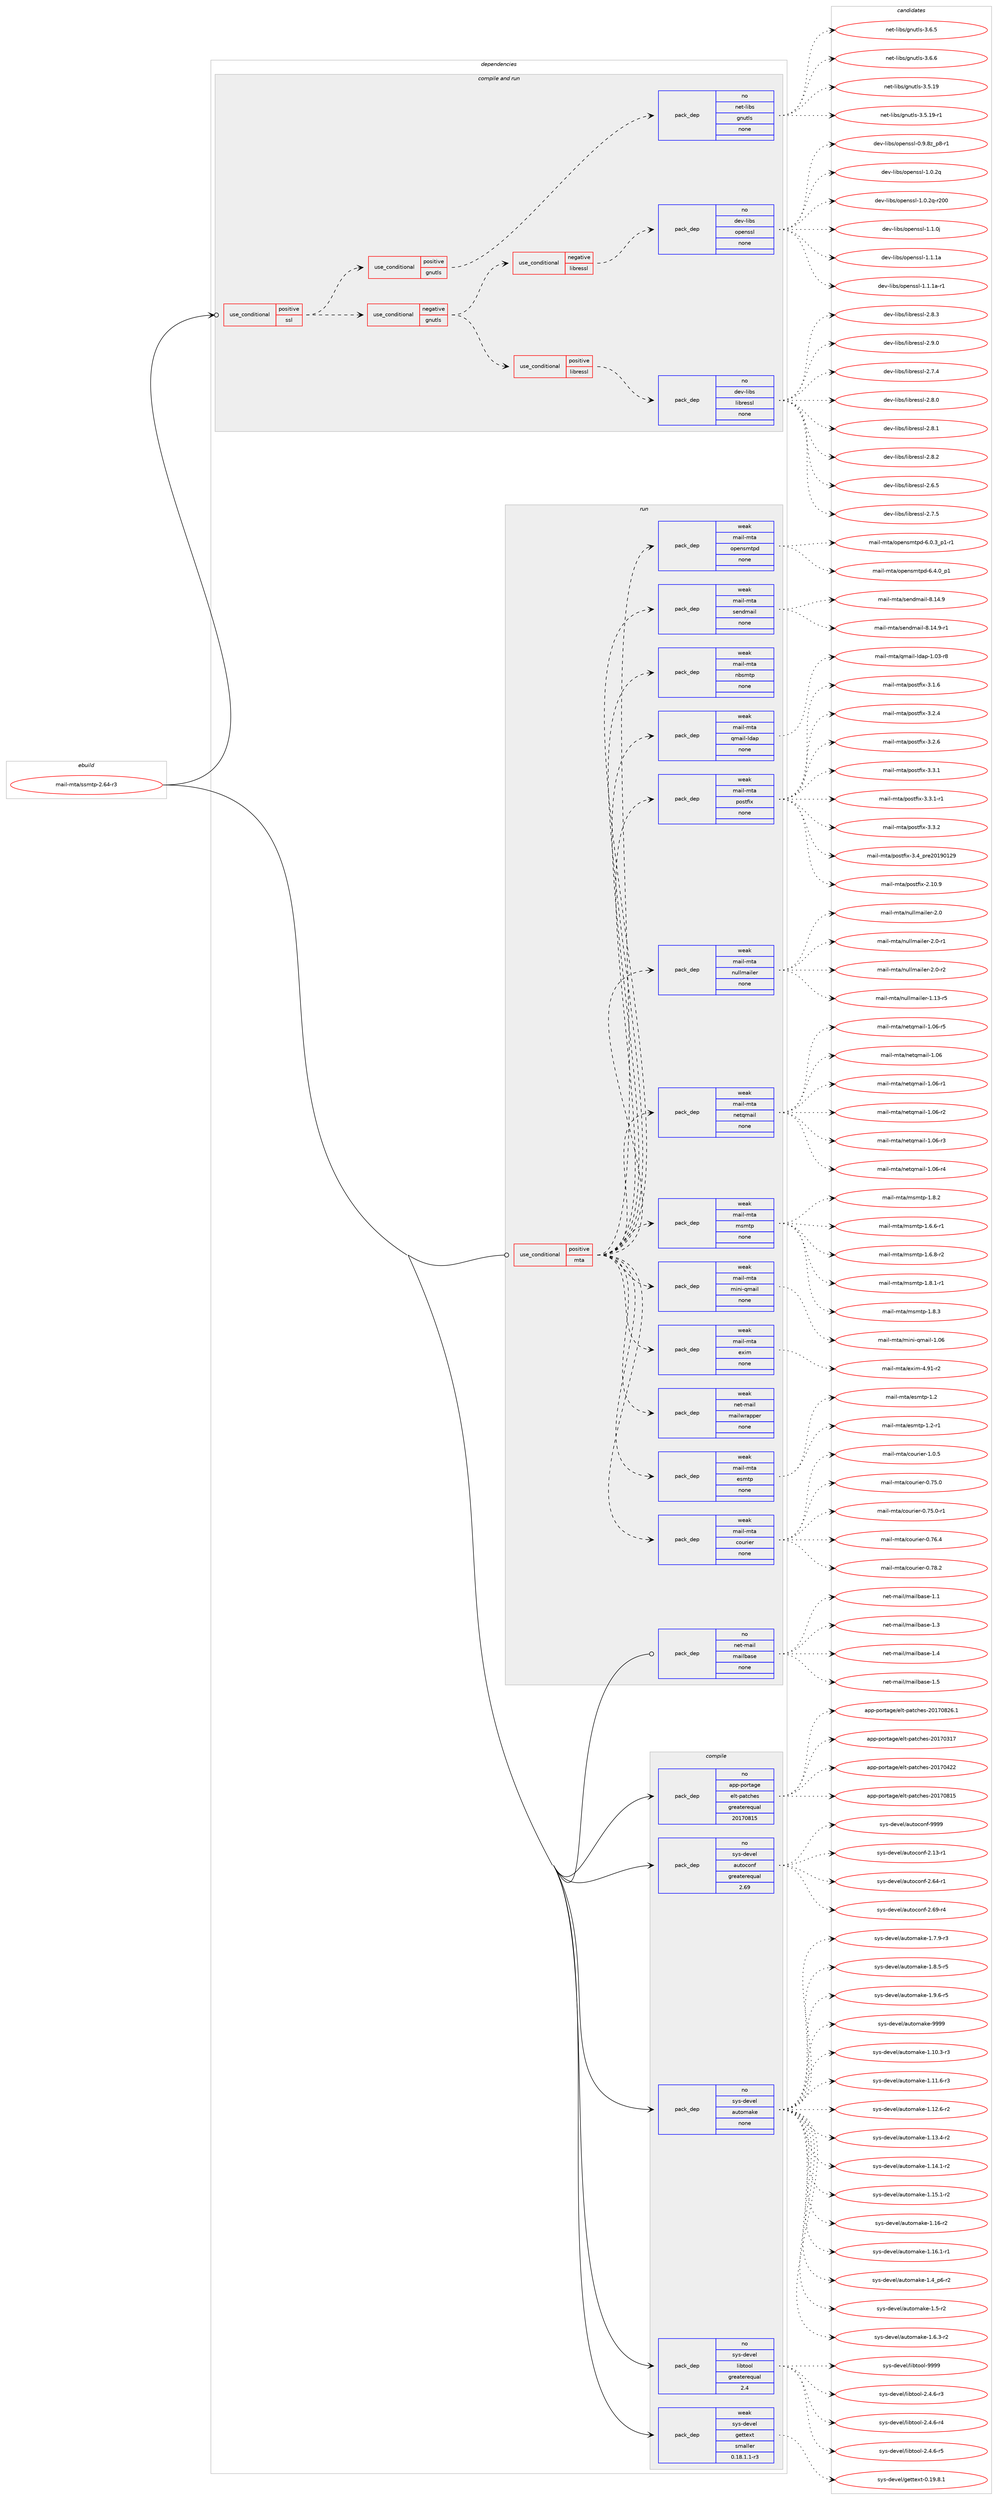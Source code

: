 digraph prolog {

# *************
# Graph options
# *************

newrank=true;
concentrate=true;
compound=true;
graph [rankdir=LR,fontname=Helvetica,fontsize=10,ranksep=1.5];#, ranksep=2.5, nodesep=0.2];
edge  [arrowhead=vee];
node  [fontname=Helvetica,fontsize=10];

# **********
# The ebuild
# **********

subgraph cluster_leftcol {
color=gray;
rank=same;
label=<<i>ebuild</i>>;
id [label="mail-mta/ssmtp-2.64-r3", color=red, width=4, href="../mail-mta/ssmtp-2.64-r3.svg"];
}

# ****************
# The dependencies
# ****************

subgraph cluster_midcol {
color=gray;
label=<<i>dependencies</i>>;
subgraph cluster_compile {
fillcolor="#eeeeee";
style=filled;
label=<<i>compile</i>>;
subgraph pack1667 {
dependency1939 [label=<<TABLE BORDER="0" CELLBORDER="1" CELLSPACING="0" CELLPADDING="4" WIDTH="220"><TR><TD ROWSPAN="6" CELLPADDING="30">pack_dep</TD></TR><TR><TD WIDTH="110">no</TD></TR><TR><TD>app-portage</TD></TR><TR><TD>elt-patches</TD></TR><TR><TD>greaterequal</TD></TR><TR><TD>20170815</TD></TR></TABLE>>, shape=none, color=blue];
}
id:e -> dependency1939:w [weight=20,style="solid",arrowhead="vee"];
subgraph pack1668 {
dependency1940 [label=<<TABLE BORDER="0" CELLBORDER="1" CELLSPACING="0" CELLPADDING="4" WIDTH="220"><TR><TD ROWSPAN="6" CELLPADDING="30">pack_dep</TD></TR><TR><TD WIDTH="110">no</TD></TR><TR><TD>sys-devel</TD></TR><TR><TD>autoconf</TD></TR><TR><TD>greaterequal</TD></TR><TR><TD>2.69</TD></TR></TABLE>>, shape=none, color=blue];
}
id:e -> dependency1940:w [weight=20,style="solid",arrowhead="vee"];
subgraph pack1669 {
dependency1941 [label=<<TABLE BORDER="0" CELLBORDER="1" CELLSPACING="0" CELLPADDING="4" WIDTH="220"><TR><TD ROWSPAN="6" CELLPADDING="30">pack_dep</TD></TR><TR><TD WIDTH="110">no</TD></TR><TR><TD>sys-devel</TD></TR><TR><TD>automake</TD></TR><TR><TD>none</TD></TR><TR><TD></TD></TR></TABLE>>, shape=none, color=blue];
}
id:e -> dependency1941:w [weight=20,style="solid",arrowhead="vee"];
subgraph pack1670 {
dependency1942 [label=<<TABLE BORDER="0" CELLBORDER="1" CELLSPACING="0" CELLPADDING="4" WIDTH="220"><TR><TD ROWSPAN="6" CELLPADDING="30">pack_dep</TD></TR><TR><TD WIDTH="110">no</TD></TR><TR><TD>sys-devel</TD></TR><TR><TD>libtool</TD></TR><TR><TD>greaterequal</TD></TR><TR><TD>2.4</TD></TR></TABLE>>, shape=none, color=blue];
}
id:e -> dependency1942:w [weight=20,style="solid",arrowhead="vee"];
subgraph pack1671 {
dependency1943 [label=<<TABLE BORDER="0" CELLBORDER="1" CELLSPACING="0" CELLPADDING="4" WIDTH="220"><TR><TD ROWSPAN="6" CELLPADDING="30">pack_dep</TD></TR><TR><TD WIDTH="110">weak</TD></TR><TR><TD>sys-devel</TD></TR><TR><TD>gettext</TD></TR><TR><TD>smaller</TD></TR><TR><TD>0.18.1.1-r3</TD></TR></TABLE>>, shape=none, color=blue];
}
id:e -> dependency1943:w [weight=20,style="solid",arrowhead="vee"];
}
subgraph cluster_compileandrun {
fillcolor="#eeeeee";
style=filled;
label=<<i>compile and run</i>>;
subgraph cond198 {
dependency1944 [label=<<TABLE BORDER="0" CELLBORDER="1" CELLSPACING="0" CELLPADDING="4"><TR><TD ROWSPAN="3" CELLPADDING="10">use_conditional</TD></TR><TR><TD>positive</TD></TR><TR><TD>ssl</TD></TR></TABLE>>, shape=none, color=red];
subgraph cond199 {
dependency1945 [label=<<TABLE BORDER="0" CELLBORDER="1" CELLSPACING="0" CELLPADDING="4"><TR><TD ROWSPAN="3" CELLPADDING="10">use_conditional</TD></TR><TR><TD>positive</TD></TR><TR><TD>gnutls</TD></TR></TABLE>>, shape=none, color=red];
subgraph pack1672 {
dependency1946 [label=<<TABLE BORDER="0" CELLBORDER="1" CELLSPACING="0" CELLPADDING="4" WIDTH="220"><TR><TD ROWSPAN="6" CELLPADDING="30">pack_dep</TD></TR><TR><TD WIDTH="110">no</TD></TR><TR><TD>net-libs</TD></TR><TR><TD>gnutls</TD></TR><TR><TD>none</TD></TR><TR><TD></TD></TR></TABLE>>, shape=none, color=blue];
}
dependency1945:e -> dependency1946:w [weight=20,style="dashed",arrowhead="vee"];
}
dependency1944:e -> dependency1945:w [weight=20,style="dashed",arrowhead="vee"];
subgraph cond200 {
dependency1947 [label=<<TABLE BORDER="0" CELLBORDER="1" CELLSPACING="0" CELLPADDING="4"><TR><TD ROWSPAN="3" CELLPADDING="10">use_conditional</TD></TR><TR><TD>negative</TD></TR><TR><TD>gnutls</TD></TR></TABLE>>, shape=none, color=red];
subgraph cond201 {
dependency1948 [label=<<TABLE BORDER="0" CELLBORDER="1" CELLSPACING="0" CELLPADDING="4"><TR><TD ROWSPAN="3" CELLPADDING="10">use_conditional</TD></TR><TR><TD>negative</TD></TR><TR><TD>libressl</TD></TR></TABLE>>, shape=none, color=red];
subgraph pack1673 {
dependency1949 [label=<<TABLE BORDER="0" CELLBORDER="1" CELLSPACING="0" CELLPADDING="4" WIDTH="220"><TR><TD ROWSPAN="6" CELLPADDING="30">pack_dep</TD></TR><TR><TD WIDTH="110">no</TD></TR><TR><TD>dev-libs</TD></TR><TR><TD>openssl</TD></TR><TR><TD>none</TD></TR><TR><TD></TD></TR></TABLE>>, shape=none, color=blue];
}
dependency1948:e -> dependency1949:w [weight=20,style="dashed",arrowhead="vee"];
}
dependency1947:e -> dependency1948:w [weight=20,style="dashed",arrowhead="vee"];
subgraph cond202 {
dependency1950 [label=<<TABLE BORDER="0" CELLBORDER="1" CELLSPACING="0" CELLPADDING="4"><TR><TD ROWSPAN="3" CELLPADDING="10">use_conditional</TD></TR><TR><TD>positive</TD></TR><TR><TD>libressl</TD></TR></TABLE>>, shape=none, color=red];
subgraph pack1674 {
dependency1951 [label=<<TABLE BORDER="0" CELLBORDER="1" CELLSPACING="0" CELLPADDING="4" WIDTH="220"><TR><TD ROWSPAN="6" CELLPADDING="30">pack_dep</TD></TR><TR><TD WIDTH="110">no</TD></TR><TR><TD>dev-libs</TD></TR><TR><TD>libressl</TD></TR><TR><TD>none</TD></TR><TR><TD></TD></TR></TABLE>>, shape=none, color=blue];
}
dependency1950:e -> dependency1951:w [weight=20,style="dashed",arrowhead="vee"];
}
dependency1947:e -> dependency1950:w [weight=20,style="dashed",arrowhead="vee"];
}
dependency1944:e -> dependency1947:w [weight=20,style="dashed",arrowhead="vee"];
}
id:e -> dependency1944:w [weight=20,style="solid",arrowhead="odotvee"];
}
subgraph cluster_run {
fillcolor="#eeeeee";
style=filled;
label=<<i>run</i>>;
subgraph cond203 {
dependency1952 [label=<<TABLE BORDER="0" CELLBORDER="1" CELLSPACING="0" CELLPADDING="4"><TR><TD ROWSPAN="3" CELLPADDING="10">use_conditional</TD></TR><TR><TD>positive</TD></TR><TR><TD>mta</TD></TR></TABLE>>, shape=none, color=red];
subgraph pack1675 {
dependency1953 [label=<<TABLE BORDER="0" CELLBORDER="1" CELLSPACING="0" CELLPADDING="4" WIDTH="220"><TR><TD ROWSPAN="6" CELLPADDING="30">pack_dep</TD></TR><TR><TD WIDTH="110">weak</TD></TR><TR><TD>net-mail</TD></TR><TR><TD>mailwrapper</TD></TR><TR><TD>none</TD></TR><TR><TD></TD></TR></TABLE>>, shape=none, color=blue];
}
dependency1952:e -> dependency1953:w [weight=20,style="dashed",arrowhead="vee"];
subgraph pack1676 {
dependency1954 [label=<<TABLE BORDER="0" CELLBORDER="1" CELLSPACING="0" CELLPADDING="4" WIDTH="220"><TR><TD ROWSPAN="6" CELLPADDING="30">pack_dep</TD></TR><TR><TD WIDTH="110">weak</TD></TR><TR><TD>mail-mta</TD></TR><TR><TD>courier</TD></TR><TR><TD>none</TD></TR><TR><TD></TD></TR></TABLE>>, shape=none, color=blue];
}
dependency1952:e -> dependency1954:w [weight=20,style="dashed",arrowhead="vee"];
subgraph pack1677 {
dependency1955 [label=<<TABLE BORDER="0" CELLBORDER="1" CELLSPACING="0" CELLPADDING="4" WIDTH="220"><TR><TD ROWSPAN="6" CELLPADDING="30">pack_dep</TD></TR><TR><TD WIDTH="110">weak</TD></TR><TR><TD>mail-mta</TD></TR><TR><TD>esmtp</TD></TR><TR><TD>none</TD></TR><TR><TD></TD></TR></TABLE>>, shape=none, color=blue];
}
dependency1952:e -> dependency1955:w [weight=20,style="dashed",arrowhead="vee"];
subgraph pack1678 {
dependency1956 [label=<<TABLE BORDER="0" CELLBORDER="1" CELLSPACING="0" CELLPADDING="4" WIDTH="220"><TR><TD ROWSPAN="6" CELLPADDING="30">pack_dep</TD></TR><TR><TD WIDTH="110">weak</TD></TR><TR><TD>mail-mta</TD></TR><TR><TD>exim</TD></TR><TR><TD>none</TD></TR><TR><TD></TD></TR></TABLE>>, shape=none, color=blue];
}
dependency1952:e -> dependency1956:w [weight=20,style="dashed",arrowhead="vee"];
subgraph pack1679 {
dependency1957 [label=<<TABLE BORDER="0" CELLBORDER="1" CELLSPACING="0" CELLPADDING="4" WIDTH="220"><TR><TD ROWSPAN="6" CELLPADDING="30">pack_dep</TD></TR><TR><TD WIDTH="110">weak</TD></TR><TR><TD>mail-mta</TD></TR><TR><TD>mini-qmail</TD></TR><TR><TD>none</TD></TR><TR><TD></TD></TR></TABLE>>, shape=none, color=blue];
}
dependency1952:e -> dependency1957:w [weight=20,style="dashed",arrowhead="vee"];
subgraph pack1680 {
dependency1958 [label=<<TABLE BORDER="0" CELLBORDER="1" CELLSPACING="0" CELLPADDING="4" WIDTH="220"><TR><TD ROWSPAN="6" CELLPADDING="30">pack_dep</TD></TR><TR><TD WIDTH="110">weak</TD></TR><TR><TD>mail-mta</TD></TR><TR><TD>msmtp</TD></TR><TR><TD>none</TD></TR><TR><TD></TD></TR></TABLE>>, shape=none, color=blue];
}
dependency1952:e -> dependency1958:w [weight=20,style="dashed",arrowhead="vee"];
subgraph pack1681 {
dependency1959 [label=<<TABLE BORDER="0" CELLBORDER="1" CELLSPACING="0" CELLPADDING="4" WIDTH="220"><TR><TD ROWSPAN="6" CELLPADDING="30">pack_dep</TD></TR><TR><TD WIDTH="110">weak</TD></TR><TR><TD>mail-mta</TD></TR><TR><TD>nbsmtp</TD></TR><TR><TD>none</TD></TR><TR><TD></TD></TR></TABLE>>, shape=none, color=blue];
}
dependency1952:e -> dependency1959:w [weight=20,style="dashed",arrowhead="vee"];
subgraph pack1682 {
dependency1960 [label=<<TABLE BORDER="0" CELLBORDER="1" CELLSPACING="0" CELLPADDING="4" WIDTH="220"><TR><TD ROWSPAN="6" CELLPADDING="30">pack_dep</TD></TR><TR><TD WIDTH="110">weak</TD></TR><TR><TD>mail-mta</TD></TR><TR><TD>netqmail</TD></TR><TR><TD>none</TD></TR><TR><TD></TD></TR></TABLE>>, shape=none, color=blue];
}
dependency1952:e -> dependency1960:w [weight=20,style="dashed",arrowhead="vee"];
subgraph pack1683 {
dependency1961 [label=<<TABLE BORDER="0" CELLBORDER="1" CELLSPACING="0" CELLPADDING="4" WIDTH="220"><TR><TD ROWSPAN="6" CELLPADDING="30">pack_dep</TD></TR><TR><TD WIDTH="110">weak</TD></TR><TR><TD>mail-mta</TD></TR><TR><TD>nullmailer</TD></TR><TR><TD>none</TD></TR><TR><TD></TD></TR></TABLE>>, shape=none, color=blue];
}
dependency1952:e -> dependency1961:w [weight=20,style="dashed",arrowhead="vee"];
subgraph pack1684 {
dependency1962 [label=<<TABLE BORDER="0" CELLBORDER="1" CELLSPACING="0" CELLPADDING="4" WIDTH="220"><TR><TD ROWSPAN="6" CELLPADDING="30">pack_dep</TD></TR><TR><TD WIDTH="110">weak</TD></TR><TR><TD>mail-mta</TD></TR><TR><TD>postfix</TD></TR><TR><TD>none</TD></TR><TR><TD></TD></TR></TABLE>>, shape=none, color=blue];
}
dependency1952:e -> dependency1962:w [weight=20,style="dashed",arrowhead="vee"];
subgraph pack1685 {
dependency1963 [label=<<TABLE BORDER="0" CELLBORDER="1" CELLSPACING="0" CELLPADDING="4" WIDTH="220"><TR><TD ROWSPAN="6" CELLPADDING="30">pack_dep</TD></TR><TR><TD WIDTH="110">weak</TD></TR><TR><TD>mail-mta</TD></TR><TR><TD>qmail-ldap</TD></TR><TR><TD>none</TD></TR><TR><TD></TD></TR></TABLE>>, shape=none, color=blue];
}
dependency1952:e -> dependency1963:w [weight=20,style="dashed",arrowhead="vee"];
subgraph pack1686 {
dependency1964 [label=<<TABLE BORDER="0" CELLBORDER="1" CELLSPACING="0" CELLPADDING="4" WIDTH="220"><TR><TD ROWSPAN="6" CELLPADDING="30">pack_dep</TD></TR><TR><TD WIDTH="110">weak</TD></TR><TR><TD>mail-mta</TD></TR><TR><TD>sendmail</TD></TR><TR><TD>none</TD></TR><TR><TD></TD></TR></TABLE>>, shape=none, color=blue];
}
dependency1952:e -> dependency1964:w [weight=20,style="dashed",arrowhead="vee"];
subgraph pack1687 {
dependency1965 [label=<<TABLE BORDER="0" CELLBORDER="1" CELLSPACING="0" CELLPADDING="4" WIDTH="220"><TR><TD ROWSPAN="6" CELLPADDING="30">pack_dep</TD></TR><TR><TD WIDTH="110">weak</TD></TR><TR><TD>mail-mta</TD></TR><TR><TD>opensmtpd</TD></TR><TR><TD>none</TD></TR><TR><TD></TD></TR></TABLE>>, shape=none, color=blue];
}
dependency1952:e -> dependency1965:w [weight=20,style="dashed",arrowhead="vee"];
}
id:e -> dependency1952:w [weight=20,style="solid",arrowhead="odot"];
subgraph pack1688 {
dependency1966 [label=<<TABLE BORDER="0" CELLBORDER="1" CELLSPACING="0" CELLPADDING="4" WIDTH="220"><TR><TD ROWSPAN="6" CELLPADDING="30">pack_dep</TD></TR><TR><TD WIDTH="110">no</TD></TR><TR><TD>net-mail</TD></TR><TR><TD>mailbase</TD></TR><TR><TD>none</TD></TR><TR><TD></TD></TR></TABLE>>, shape=none, color=blue];
}
id:e -> dependency1966:w [weight=20,style="solid",arrowhead="odot"];
}
}

# **************
# The candidates
# **************

subgraph cluster_choices {
rank=same;
color=gray;
label=<<i>candidates</i>>;

subgraph choice1667 {
color=black;
nodesep=1;
choice97112112451121111141169710310147101108116451129711699104101115455048495548514955 [label="app-portage/elt-patches-20170317", color=red, width=4,href="../app-portage/elt-patches-20170317.svg"];
choice97112112451121111141169710310147101108116451129711699104101115455048495548525050 [label="app-portage/elt-patches-20170422", color=red, width=4,href="../app-portage/elt-patches-20170422.svg"];
choice97112112451121111141169710310147101108116451129711699104101115455048495548564953 [label="app-portage/elt-patches-20170815", color=red, width=4,href="../app-portage/elt-patches-20170815.svg"];
choice971121124511211111411697103101471011081164511297116991041011154550484955485650544649 [label="app-portage/elt-patches-20170826.1", color=red, width=4,href="../app-portage/elt-patches-20170826.1.svg"];
dependency1939:e -> choice97112112451121111141169710310147101108116451129711699104101115455048495548514955:w [style=dotted,weight="100"];
dependency1939:e -> choice97112112451121111141169710310147101108116451129711699104101115455048495548525050:w [style=dotted,weight="100"];
dependency1939:e -> choice97112112451121111141169710310147101108116451129711699104101115455048495548564953:w [style=dotted,weight="100"];
dependency1939:e -> choice971121124511211111411697103101471011081164511297116991041011154550484955485650544649:w [style=dotted,weight="100"];
}
subgraph choice1668 {
color=black;
nodesep=1;
choice1151211154510010111810110847971171161119911111010245504649514511449 [label="sys-devel/autoconf-2.13-r1", color=red, width=4,href="../sys-devel/autoconf-2.13-r1.svg"];
choice1151211154510010111810110847971171161119911111010245504654524511449 [label="sys-devel/autoconf-2.64-r1", color=red, width=4,href="../sys-devel/autoconf-2.64-r1.svg"];
choice1151211154510010111810110847971171161119911111010245504654574511452 [label="sys-devel/autoconf-2.69-r4", color=red, width=4,href="../sys-devel/autoconf-2.69-r4.svg"];
choice115121115451001011181011084797117116111991111101024557575757 [label="sys-devel/autoconf-9999", color=red, width=4,href="../sys-devel/autoconf-9999.svg"];
dependency1940:e -> choice1151211154510010111810110847971171161119911111010245504649514511449:w [style=dotted,weight="100"];
dependency1940:e -> choice1151211154510010111810110847971171161119911111010245504654524511449:w [style=dotted,weight="100"];
dependency1940:e -> choice1151211154510010111810110847971171161119911111010245504654574511452:w [style=dotted,weight="100"];
dependency1940:e -> choice115121115451001011181011084797117116111991111101024557575757:w [style=dotted,weight="100"];
}
subgraph choice1669 {
color=black;
nodesep=1;
choice11512111545100101118101108479711711611110997107101454946494846514511451 [label="sys-devel/automake-1.10.3-r3", color=red, width=4,href="../sys-devel/automake-1.10.3-r3.svg"];
choice11512111545100101118101108479711711611110997107101454946494946544511451 [label="sys-devel/automake-1.11.6-r3", color=red, width=4,href="../sys-devel/automake-1.11.6-r3.svg"];
choice11512111545100101118101108479711711611110997107101454946495046544511450 [label="sys-devel/automake-1.12.6-r2", color=red, width=4,href="../sys-devel/automake-1.12.6-r2.svg"];
choice11512111545100101118101108479711711611110997107101454946495146524511450 [label="sys-devel/automake-1.13.4-r2", color=red, width=4,href="../sys-devel/automake-1.13.4-r2.svg"];
choice11512111545100101118101108479711711611110997107101454946495246494511450 [label="sys-devel/automake-1.14.1-r2", color=red, width=4,href="../sys-devel/automake-1.14.1-r2.svg"];
choice11512111545100101118101108479711711611110997107101454946495346494511450 [label="sys-devel/automake-1.15.1-r2", color=red, width=4,href="../sys-devel/automake-1.15.1-r2.svg"];
choice1151211154510010111810110847971171161111099710710145494649544511450 [label="sys-devel/automake-1.16-r2", color=red, width=4,href="../sys-devel/automake-1.16-r2.svg"];
choice11512111545100101118101108479711711611110997107101454946495446494511449 [label="sys-devel/automake-1.16.1-r1", color=red, width=4,href="../sys-devel/automake-1.16.1-r1.svg"];
choice115121115451001011181011084797117116111109971071014549465295112544511450 [label="sys-devel/automake-1.4_p6-r2", color=red, width=4,href="../sys-devel/automake-1.4_p6-r2.svg"];
choice11512111545100101118101108479711711611110997107101454946534511450 [label="sys-devel/automake-1.5-r2", color=red, width=4,href="../sys-devel/automake-1.5-r2.svg"];
choice115121115451001011181011084797117116111109971071014549465446514511450 [label="sys-devel/automake-1.6.3-r2", color=red, width=4,href="../sys-devel/automake-1.6.3-r2.svg"];
choice115121115451001011181011084797117116111109971071014549465546574511451 [label="sys-devel/automake-1.7.9-r3", color=red, width=4,href="../sys-devel/automake-1.7.9-r3.svg"];
choice115121115451001011181011084797117116111109971071014549465646534511453 [label="sys-devel/automake-1.8.5-r5", color=red, width=4,href="../sys-devel/automake-1.8.5-r5.svg"];
choice115121115451001011181011084797117116111109971071014549465746544511453 [label="sys-devel/automake-1.9.6-r5", color=red, width=4,href="../sys-devel/automake-1.9.6-r5.svg"];
choice115121115451001011181011084797117116111109971071014557575757 [label="sys-devel/automake-9999", color=red, width=4,href="../sys-devel/automake-9999.svg"];
dependency1941:e -> choice11512111545100101118101108479711711611110997107101454946494846514511451:w [style=dotted,weight="100"];
dependency1941:e -> choice11512111545100101118101108479711711611110997107101454946494946544511451:w [style=dotted,weight="100"];
dependency1941:e -> choice11512111545100101118101108479711711611110997107101454946495046544511450:w [style=dotted,weight="100"];
dependency1941:e -> choice11512111545100101118101108479711711611110997107101454946495146524511450:w [style=dotted,weight="100"];
dependency1941:e -> choice11512111545100101118101108479711711611110997107101454946495246494511450:w [style=dotted,weight="100"];
dependency1941:e -> choice11512111545100101118101108479711711611110997107101454946495346494511450:w [style=dotted,weight="100"];
dependency1941:e -> choice1151211154510010111810110847971171161111099710710145494649544511450:w [style=dotted,weight="100"];
dependency1941:e -> choice11512111545100101118101108479711711611110997107101454946495446494511449:w [style=dotted,weight="100"];
dependency1941:e -> choice115121115451001011181011084797117116111109971071014549465295112544511450:w [style=dotted,weight="100"];
dependency1941:e -> choice11512111545100101118101108479711711611110997107101454946534511450:w [style=dotted,weight="100"];
dependency1941:e -> choice115121115451001011181011084797117116111109971071014549465446514511450:w [style=dotted,weight="100"];
dependency1941:e -> choice115121115451001011181011084797117116111109971071014549465546574511451:w [style=dotted,weight="100"];
dependency1941:e -> choice115121115451001011181011084797117116111109971071014549465646534511453:w [style=dotted,weight="100"];
dependency1941:e -> choice115121115451001011181011084797117116111109971071014549465746544511453:w [style=dotted,weight="100"];
dependency1941:e -> choice115121115451001011181011084797117116111109971071014557575757:w [style=dotted,weight="100"];
}
subgraph choice1670 {
color=black;
nodesep=1;
choice1151211154510010111810110847108105981161111111084550465246544511451 [label="sys-devel/libtool-2.4.6-r3", color=red, width=4,href="../sys-devel/libtool-2.4.6-r3.svg"];
choice1151211154510010111810110847108105981161111111084550465246544511452 [label="sys-devel/libtool-2.4.6-r4", color=red, width=4,href="../sys-devel/libtool-2.4.6-r4.svg"];
choice1151211154510010111810110847108105981161111111084550465246544511453 [label="sys-devel/libtool-2.4.6-r5", color=red, width=4,href="../sys-devel/libtool-2.4.6-r5.svg"];
choice1151211154510010111810110847108105981161111111084557575757 [label="sys-devel/libtool-9999", color=red, width=4,href="../sys-devel/libtool-9999.svg"];
dependency1942:e -> choice1151211154510010111810110847108105981161111111084550465246544511451:w [style=dotted,weight="100"];
dependency1942:e -> choice1151211154510010111810110847108105981161111111084550465246544511452:w [style=dotted,weight="100"];
dependency1942:e -> choice1151211154510010111810110847108105981161111111084550465246544511453:w [style=dotted,weight="100"];
dependency1942:e -> choice1151211154510010111810110847108105981161111111084557575757:w [style=dotted,weight="100"];
}
subgraph choice1671 {
color=black;
nodesep=1;
choice1151211154510010111810110847103101116116101120116454846495746564649 [label="sys-devel/gettext-0.19.8.1", color=red, width=4,href="../sys-devel/gettext-0.19.8.1.svg"];
dependency1943:e -> choice1151211154510010111810110847103101116116101120116454846495746564649:w [style=dotted,weight="100"];
}
subgraph choice1672 {
color=black;
nodesep=1;
choice11010111645108105981154710311011711610811545514653464957 [label="net-libs/gnutls-3.5.19", color=red, width=4,href="../net-libs/gnutls-3.5.19.svg"];
choice110101116451081059811547103110117116108115455146534649574511449 [label="net-libs/gnutls-3.5.19-r1", color=red, width=4,href="../net-libs/gnutls-3.5.19-r1.svg"];
choice110101116451081059811547103110117116108115455146544653 [label="net-libs/gnutls-3.6.5", color=red, width=4,href="../net-libs/gnutls-3.6.5.svg"];
choice110101116451081059811547103110117116108115455146544654 [label="net-libs/gnutls-3.6.6", color=red, width=4,href="../net-libs/gnutls-3.6.6.svg"];
dependency1946:e -> choice11010111645108105981154710311011711610811545514653464957:w [style=dotted,weight="100"];
dependency1946:e -> choice110101116451081059811547103110117116108115455146534649574511449:w [style=dotted,weight="100"];
dependency1946:e -> choice110101116451081059811547103110117116108115455146544653:w [style=dotted,weight="100"];
dependency1946:e -> choice110101116451081059811547103110117116108115455146544654:w [style=dotted,weight="100"];
}
subgraph choice1673 {
color=black;
nodesep=1;
choice10010111845108105981154711111210111011511510845484657465612295112564511449 [label="dev-libs/openssl-0.9.8z_p8-r1", color=red, width=4,href="../dev-libs/openssl-0.9.8z_p8-r1.svg"];
choice100101118451081059811547111112101110115115108454946484650113 [label="dev-libs/openssl-1.0.2q", color=red, width=4,href="../dev-libs/openssl-1.0.2q.svg"];
choice10010111845108105981154711111210111011511510845494648465011345114504848 [label="dev-libs/openssl-1.0.2q-r200", color=red, width=4,href="../dev-libs/openssl-1.0.2q-r200.svg"];
choice100101118451081059811547111112101110115115108454946494648106 [label="dev-libs/openssl-1.1.0j", color=red, width=4,href="../dev-libs/openssl-1.1.0j.svg"];
choice10010111845108105981154711111210111011511510845494649464997 [label="dev-libs/openssl-1.1.1a", color=red, width=4,href="../dev-libs/openssl-1.1.1a.svg"];
choice100101118451081059811547111112101110115115108454946494649974511449 [label="dev-libs/openssl-1.1.1a-r1", color=red, width=4,href="../dev-libs/openssl-1.1.1a-r1.svg"];
dependency1949:e -> choice10010111845108105981154711111210111011511510845484657465612295112564511449:w [style=dotted,weight="100"];
dependency1949:e -> choice100101118451081059811547111112101110115115108454946484650113:w [style=dotted,weight="100"];
dependency1949:e -> choice10010111845108105981154711111210111011511510845494648465011345114504848:w [style=dotted,weight="100"];
dependency1949:e -> choice100101118451081059811547111112101110115115108454946494648106:w [style=dotted,weight="100"];
dependency1949:e -> choice10010111845108105981154711111210111011511510845494649464997:w [style=dotted,weight="100"];
dependency1949:e -> choice100101118451081059811547111112101110115115108454946494649974511449:w [style=dotted,weight="100"];
}
subgraph choice1674 {
color=black;
nodesep=1;
choice10010111845108105981154710810598114101115115108455046554652 [label="dev-libs/libressl-2.7.4", color=red, width=4,href="../dev-libs/libressl-2.7.4.svg"];
choice10010111845108105981154710810598114101115115108455046564648 [label="dev-libs/libressl-2.8.0", color=red, width=4,href="../dev-libs/libressl-2.8.0.svg"];
choice10010111845108105981154710810598114101115115108455046564649 [label="dev-libs/libressl-2.8.1", color=red, width=4,href="../dev-libs/libressl-2.8.1.svg"];
choice10010111845108105981154710810598114101115115108455046564650 [label="dev-libs/libressl-2.8.2", color=red, width=4,href="../dev-libs/libressl-2.8.2.svg"];
choice10010111845108105981154710810598114101115115108455046544653 [label="dev-libs/libressl-2.6.5", color=red, width=4,href="../dev-libs/libressl-2.6.5.svg"];
choice10010111845108105981154710810598114101115115108455046554653 [label="dev-libs/libressl-2.7.5", color=red, width=4,href="../dev-libs/libressl-2.7.5.svg"];
choice10010111845108105981154710810598114101115115108455046564651 [label="dev-libs/libressl-2.8.3", color=red, width=4,href="../dev-libs/libressl-2.8.3.svg"];
choice10010111845108105981154710810598114101115115108455046574648 [label="dev-libs/libressl-2.9.0", color=red, width=4,href="../dev-libs/libressl-2.9.0.svg"];
dependency1951:e -> choice10010111845108105981154710810598114101115115108455046554652:w [style=dotted,weight="100"];
dependency1951:e -> choice10010111845108105981154710810598114101115115108455046564648:w [style=dotted,weight="100"];
dependency1951:e -> choice10010111845108105981154710810598114101115115108455046564649:w [style=dotted,weight="100"];
dependency1951:e -> choice10010111845108105981154710810598114101115115108455046564650:w [style=dotted,weight="100"];
dependency1951:e -> choice10010111845108105981154710810598114101115115108455046544653:w [style=dotted,weight="100"];
dependency1951:e -> choice10010111845108105981154710810598114101115115108455046554653:w [style=dotted,weight="100"];
dependency1951:e -> choice10010111845108105981154710810598114101115115108455046564651:w [style=dotted,weight="100"];
dependency1951:e -> choice10010111845108105981154710810598114101115115108455046574648:w [style=dotted,weight="100"];
}
subgraph choice1675 {
color=black;
nodesep=1;
}
subgraph choice1676 {
color=black;
nodesep=1;
choice109971051084510911697479911111711410510111445484655534648 [label="mail-mta/courier-0.75.0", color=red, width=4,href="../mail-mta/courier-0.75.0.svg"];
choice1099710510845109116974799111117114105101114454846555346484511449 [label="mail-mta/courier-0.75.0-r1", color=red, width=4,href="../mail-mta/courier-0.75.0-r1.svg"];
choice109971051084510911697479911111711410510111445484655544652 [label="mail-mta/courier-0.76.4", color=red, width=4,href="../mail-mta/courier-0.76.4.svg"];
choice109971051084510911697479911111711410510111445484655564650 [label="mail-mta/courier-0.78.2", color=red, width=4,href="../mail-mta/courier-0.78.2.svg"];
choice1099710510845109116974799111117114105101114454946484653 [label="mail-mta/courier-1.0.5", color=red, width=4,href="../mail-mta/courier-1.0.5.svg"];
dependency1954:e -> choice109971051084510911697479911111711410510111445484655534648:w [style=dotted,weight="100"];
dependency1954:e -> choice1099710510845109116974799111117114105101114454846555346484511449:w [style=dotted,weight="100"];
dependency1954:e -> choice109971051084510911697479911111711410510111445484655544652:w [style=dotted,weight="100"];
dependency1954:e -> choice109971051084510911697479911111711410510111445484655564650:w [style=dotted,weight="100"];
dependency1954:e -> choice1099710510845109116974799111117114105101114454946484653:w [style=dotted,weight="100"];
}
subgraph choice1677 {
color=black;
nodesep=1;
choice1099710510845109116974710111510911611245494650 [label="mail-mta/esmtp-1.2", color=red, width=4,href="../mail-mta/esmtp-1.2.svg"];
choice10997105108451091169747101115109116112454946504511449 [label="mail-mta/esmtp-1.2-r1", color=red, width=4,href="../mail-mta/esmtp-1.2-r1.svg"];
dependency1955:e -> choice1099710510845109116974710111510911611245494650:w [style=dotted,weight="100"];
dependency1955:e -> choice10997105108451091169747101115109116112454946504511449:w [style=dotted,weight="100"];
}
subgraph choice1678 {
color=black;
nodesep=1;
choice1099710510845109116974710112010510945524657494511450 [label="mail-mta/exim-4.91-r2", color=red, width=4,href="../mail-mta/exim-4.91-r2.svg"];
dependency1956:e -> choice1099710510845109116974710112010510945524657494511450:w [style=dotted,weight="100"];
}
subgraph choice1679 {
color=black;
nodesep=1;
choice1099710510845109116974710910511010545113109971051084549464854 [label="mail-mta/mini-qmail-1.06", color=red, width=4,href="../mail-mta/mini-qmail-1.06.svg"];
dependency1957:e -> choice1099710510845109116974710910511010545113109971051084549464854:w [style=dotted,weight="100"];
}
subgraph choice1680 {
color=black;
nodesep=1;
choice10997105108451091169747109115109116112454946564650 [label="mail-mta/msmtp-1.8.2", color=red, width=4,href="../mail-mta/msmtp-1.8.2.svg"];
choice109971051084510911697471091151091161124549465446544511449 [label="mail-mta/msmtp-1.6.6-r1", color=red, width=4,href="../mail-mta/msmtp-1.6.6-r1.svg"];
choice109971051084510911697471091151091161124549465446564511450 [label="mail-mta/msmtp-1.6.8-r2", color=red, width=4,href="../mail-mta/msmtp-1.6.8-r2.svg"];
choice109971051084510911697471091151091161124549465646494511449 [label="mail-mta/msmtp-1.8.1-r1", color=red, width=4,href="../mail-mta/msmtp-1.8.1-r1.svg"];
choice10997105108451091169747109115109116112454946564651 [label="mail-mta/msmtp-1.8.3", color=red, width=4,href="../mail-mta/msmtp-1.8.3.svg"];
dependency1958:e -> choice10997105108451091169747109115109116112454946564650:w [style=dotted,weight="100"];
dependency1958:e -> choice109971051084510911697471091151091161124549465446544511449:w [style=dotted,weight="100"];
dependency1958:e -> choice109971051084510911697471091151091161124549465446564511450:w [style=dotted,weight="100"];
dependency1958:e -> choice109971051084510911697471091151091161124549465646494511449:w [style=dotted,weight="100"];
dependency1958:e -> choice10997105108451091169747109115109116112454946564651:w [style=dotted,weight="100"];
}
subgraph choice1681 {
color=black;
nodesep=1;
}
subgraph choice1682 {
color=black;
nodesep=1;
choice10997105108451091169747110101116113109971051084549464854 [label="mail-mta/netqmail-1.06", color=red, width=4,href="../mail-mta/netqmail-1.06.svg"];
choice109971051084510911697471101011161131099710510845494648544511449 [label="mail-mta/netqmail-1.06-r1", color=red, width=4,href="../mail-mta/netqmail-1.06-r1.svg"];
choice109971051084510911697471101011161131099710510845494648544511450 [label="mail-mta/netqmail-1.06-r2", color=red, width=4,href="../mail-mta/netqmail-1.06-r2.svg"];
choice109971051084510911697471101011161131099710510845494648544511451 [label="mail-mta/netqmail-1.06-r3", color=red, width=4,href="../mail-mta/netqmail-1.06-r3.svg"];
choice109971051084510911697471101011161131099710510845494648544511452 [label="mail-mta/netqmail-1.06-r4", color=red, width=4,href="../mail-mta/netqmail-1.06-r4.svg"];
choice109971051084510911697471101011161131099710510845494648544511453 [label="mail-mta/netqmail-1.06-r5", color=red, width=4,href="../mail-mta/netqmail-1.06-r5.svg"];
dependency1960:e -> choice10997105108451091169747110101116113109971051084549464854:w [style=dotted,weight="100"];
dependency1960:e -> choice109971051084510911697471101011161131099710510845494648544511449:w [style=dotted,weight="100"];
dependency1960:e -> choice109971051084510911697471101011161131099710510845494648544511450:w [style=dotted,weight="100"];
dependency1960:e -> choice109971051084510911697471101011161131099710510845494648544511451:w [style=dotted,weight="100"];
dependency1960:e -> choice109971051084510911697471101011161131099710510845494648544511452:w [style=dotted,weight="100"];
dependency1960:e -> choice109971051084510911697471101011161131099710510845494648544511453:w [style=dotted,weight="100"];
}
subgraph choice1683 {
color=black;
nodesep=1;
choice109971051084510911697471101171081081099710510810111445494649514511453 [label="mail-mta/nullmailer-1.13-r5", color=red, width=4,href="../mail-mta/nullmailer-1.13-r5.svg"];
choice109971051084510911697471101171081081099710510810111445504648 [label="mail-mta/nullmailer-2.0", color=red, width=4,href="../mail-mta/nullmailer-2.0.svg"];
choice1099710510845109116974711011710810810997105108101114455046484511449 [label="mail-mta/nullmailer-2.0-r1", color=red, width=4,href="../mail-mta/nullmailer-2.0-r1.svg"];
choice1099710510845109116974711011710810810997105108101114455046484511450 [label="mail-mta/nullmailer-2.0-r2", color=red, width=4,href="../mail-mta/nullmailer-2.0-r2.svg"];
dependency1961:e -> choice109971051084510911697471101171081081099710510810111445494649514511453:w [style=dotted,weight="100"];
dependency1961:e -> choice109971051084510911697471101171081081099710510810111445504648:w [style=dotted,weight="100"];
dependency1961:e -> choice1099710510845109116974711011710810810997105108101114455046484511449:w [style=dotted,weight="100"];
dependency1961:e -> choice1099710510845109116974711011710810810997105108101114455046484511450:w [style=dotted,weight="100"];
}
subgraph choice1684 {
color=black;
nodesep=1;
choice1099710510845109116974711211111511610210512045504649484657 [label="mail-mta/postfix-2.10.9", color=red, width=4,href="../mail-mta/postfix-2.10.9.svg"];
choice10997105108451091169747112111115116102105120455146494654 [label="mail-mta/postfix-3.1.6", color=red, width=4,href="../mail-mta/postfix-3.1.6.svg"];
choice10997105108451091169747112111115116102105120455146504652 [label="mail-mta/postfix-3.2.4", color=red, width=4,href="../mail-mta/postfix-3.2.4.svg"];
choice10997105108451091169747112111115116102105120455146504654 [label="mail-mta/postfix-3.2.6", color=red, width=4,href="../mail-mta/postfix-3.2.6.svg"];
choice10997105108451091169747112111115116102105120455146514649 [label="mail-mta/postfix-3.3.1", color=red, width=4,href="../mail-mta/postfix-3.3.1.svg"];
choice109971051084510911697471121111151161021051204551465146494511449 [label="mail-mta/postfix-3.3.1-r1", color=red, width=4,href="../mail-mta/postfix-3.3.1-r1.svg"];
choice10997105108451091169747112111115116102105120455146514650 [label="mail-mta/postfix-3.3.2", color=red, width=4,href="../mail-mta/postfix-3.3.2.svg"];
choice1099710510845109116974711211111511610210512045514652951121141015048495748495057 [label="mail-mta/postfix-3.4_pre20190129", color=red, width=4,href="../mail-mta/postfix-3.4_pre20190129.svg"];
dependency1962:e -> choice1099710510845109116974711211111511610210512045504649484657:w [style=dotted,weight="100"];
dependency1962:e -> choice10997105108451091169747112111115116102105120455146494654:w [style=dotted,weight="100"];
dependency1962:e -> choice10997105108451091169747112111115116102105120455146504652:w [style=dotted,weight="100"];
dependency1962:e -> choice10997105108451091169747112111115116102105120455146504654:w [style=dotted,weight="100"];
dependency1962:e -> choice10997105108451091169747112111115116102105120455146514649:w [style=dotted,weight="100"];
dependency1962:e -> choice109971051084510911697471121111151161021051204551465146494511449:w [style=dotted,weight="100"];
dependency1962:e -> choice10997105108451091169747112111115116102105120455146514650:w [style=dotted,weight="100"];
dependency1962:e -> choice1099710510845109116974711211111511610210512045514652951121141015048495748495057:w [style=dotted,weight="100"];
}
subgraph choice1685 {
color=black;
nodesep=1;
choice1099710510845109116974711310997105108451081009711245494648514511456 [label="mail-mta/qmail-ldap-1.03-r8", color=red, width=4,href="../mail-mta/qmail-ldap-1.03-r8.svg"];
dependency1963:e -> choice1099710510845109116974711310997105108451081009711245494648514511456:w [style=dotted,weight="100"];
}
subgraph choice1686 {
color=black;
nodesep=1;
choice109971051084510911697471151011101001099710510845564649524657 [label="mail-mta/sendmail-8.14.9", color=red, width=4,href="../mail-mta/sendmail-8.14.9.svg"];
choice1099710510845109116974711510111010010997105108455646495246574511449 [label="mail-mta/sendmail-8.14.9-r1", color=red, width=4,href="../mail-mta/sendmail-8.14.9-r1.svg"];
dependency1964:e -> choice109971051084510911697471151011101001099710510845564649524657:w [style=dotted,weight="100"];
dependency1964:e -> choice1099710510845109116974711510111010010997105108455646495246574511449:w [style=dotted,weight="100"];
}
subgraph choice1687 {
color=black;
nodesep=1;
choice1099710510845109116974711111210111011510911611210045544648465195112494511449 [label="mail-mta/opensmtpd-6.0.3_p1-r1", color=red, width=4,href="../mail-mta/opensmtpd-6.0.3_p1-r1.svg"];
choice109971051084510911697471111121011101151091161121004554465246489511249 [label="mail-mta/opensmtpd-6.4.0_p1", color=red, width=4,href="../mail-mta/opensmtpd-6.4.0_p1.svg"];
dependency1965:e -> choice1099710510845109116974711111210111011510911611210045544648465195112494511449:w [style=dotted,weight="100"];
dependency1965:e -> choice109971051084510911697471111121011101151091161121004554465246489511249:w [style=dotted,weight="100"];
}
subgraph choice1688 {
color=black;
nodesep=1;
choice11010111645109971051084710997105108989711510145494649 [label="net-mail/mailbase-1.1", color=red, width=4,href="../net-mail/mailbase-1.1.svg"];
choice11010111645109971051084710997105108989711510145494651 [label="net-mail/mailbase-1.3", color=red, width=4,href="../net-mail/mailbase-1.3.svg"];
choice11010111645109971051084710997105108989711510145494652 [label="net-mail/mailbase-1.4", color=red, width=4,href="../net-mail/mailbase-1.4.svg"];
choice11010111645109971051084710997105108989711510145494653 [label="net-mail/mailbase-1.5", color=red, width=4,href="../net-mail/mailbase-1.5.svg"];
dependency1966:e -> choice11010111645109971051084710997105108989711510145494649:w [style=dotted,weight="100"];
dependency1966:e -> choice11010111645109971051084710997105108989711510145494651:w [style=dotted,weight="100"];
dependency1966:e -> choice11010111645109971051084710997105108989711510145494652:w [style=dotted,weight="100"];
dependency1966:e -> choice11010111645109971051084710997105108989711510145494653:w [style=dotted,weight="100"];
}
}

}
